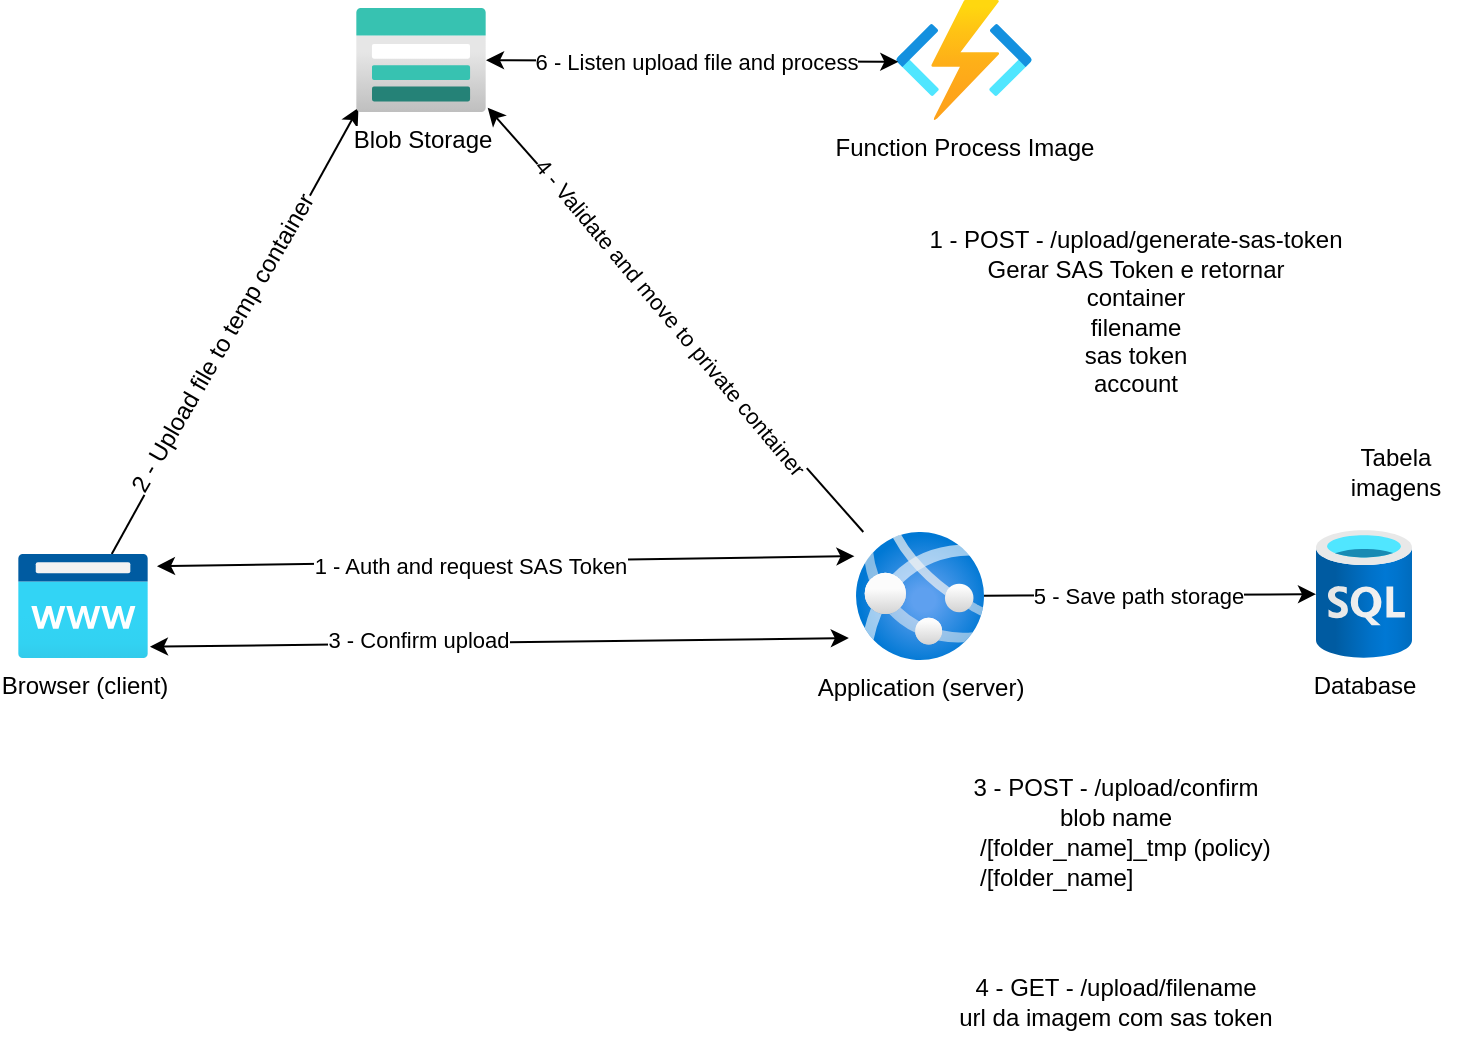 <mxfile>
    <diagram id="NFmvHeVOpDymkLYs1n6z" name="Page-2">
        <mxGraphModel dx="1076" dy="660" grid="1" gridSize="10" guides="1" tooltips="1" connect="1" arrows="1" fold="1" page="1" pageScale="1" pageWidth="827" pageHeight="1169" background="none" math="0" shadow="0">
            <root>
                <mxCell id="0"/>
                <mxCell id="1" parent="0"/>
                <mxCell id="GJhovxHvbcM6OWODD5yA-1" value="Function Process Image" style="aspect=fixed;html=1;points=[];align=center;image;fontSize=12;image=img/lib/azure2/compute/Function_Apps.svg;" parent="1" vertex="1">
                    <mxGeometry x="474" y="19" width="68" height="60" as="geometry"/>
                </mxCell>
                <mxCell id="fPEvHvdyoC7zUVdlnlQl-1" style="edgeStyle=none;html=1;" parent="1" source="GJhovxHvbcM6OWODD5yA-2" target="GJhovxHvbcM6OWODD5yA-5" edge="1">
                    <mxGeometry relative="1" as="geometry"/>
                </mxCell>
                <mxCell id="4Hts2LZpl-cG0n7KmWJ0-17" value="5 - Save path storage" style="edgeLabel;html=1;align=center;verticalAlign=middle;resizable=0;points=[];" parent="fPEvHvdyoC7zUVdlnlQl-1" vertex="1" connectable="0">
                    <mxGeometry x="-0.213" y="3" relative="1" as="geometry">
                        <mxPoint x="11" y="3" as="offset"/>
                    </mxGeometry>
                </mxCell>
                <mxCell id="4Hts2LZpl-cG0n7KmWJ0-2" style="edgeStyle=none;html=1;entryX=1.013;entryY=0.96;entryDx=0;entryDy=0;entryPerimeter=0;" parent="1" source="GJhovxHvbcM6OWODD5yA-2" target="4Hts2LZpl-cG0n7KmWJ0-1" edge="1">
                    <mxGeometry relative="1" as="geometry"/>
                </mxCell>
                <mxCell id="4Hts2LZpl-cG0n7KmWJ0-12" value="4 - Validate and move to private container" style="edgeLabel;html=1;align=center;verticalAlign=middle;resizable=0;points=[];rotation=50;" parent="4Hts2LZpl-cG0n7KmWJ0-2" vertex="1" connectable="0">
                    <mxGeometry x="-0.065" y="3" relative="1" as="geometry">
                        <mxPoint x="-7" y="-11" as="offset"/>
                    </mxGeometry>
                </mxCell>
                <mxCell id="GJhovxHvbcM6OWODD5yA-2" value="Application (server)" style="aspect=fixed;html=1;points=[];align=center;image;fontSize=12;image=img/lib/azure2/compute/App_Services.svg;" parent="1" vertex="1">
                    <mxGeometry x="454" y="285" width="64" height="64" as="geometry"/>
                </mxCell>
                <mxCell id="GJhovxHvbcM6OWODD5yA-5" value="Database" style="aspect=fixed;html=1;points=[];align=center;image;fontSize=12;image=img/lib/azure2/preview/Time_Series_Data_Sets.svg;" parent="1" vertex="1">
                    <mxGeometry x="684" y="284" width="48" height="64" as="geometry"/>
                </mxCell>
                <mxCell id="GJhovxHvbcM6OWODD5yA-8" style="edgeStyle=none;html=1;entryX=-0.012;entryY=0.189;entryDx=0;entryDy=0;entryPerimeter=0;startArrow=classic;startFill=1;exitX=1.069;exitY=0.117;exitDx=0;exitDy=0;exitPerimeter=0;" parent="1" source="GJhovxHvbcM6OWODD5yA-6" target="GJhovxHvbcM6OWODD5yA-2" edge="1">
                    <mxGeometry relative="1" as="geometry"/>
                </mxCell>
                <mxCell id="4Hts2LZpl-cG0n7KmWJ0-10" value="1 - Auth and request SAS Token" style="edgeLabel;html=1;align=center;verticalAlign=middle;resizable=0;points=[];" parent="GJhovxHvbcM6OWODD5yA-8" vertex="1" connectable="0">
                    <mxGeometry x="-0.321" y="3" relative="1" as="geometry">
                        <mxPoint x="38" y="4" as="offset"/>
                    </mxGeometry>
                </mxCell>
                <mxCell id="4Hts2LZpl-cG0n7KmWJ0-7" style="edgeStyle=none;html=1;entryX=0.019;entryY=0.96;entryDx=0;entryDy=0;entryPerimeter=0;" parent="1" source="GJhovxHvbcM6OWODD5yA-6" target="4Hts2LZpl-cG0n7KmWJ0-1" edge="1">
                    <mxGeometry relative="1" as="geometry"/>
                </mxCell>
                <mxCell id="4Hts2LZpl-cG0n7KmWJ0-16" value="&lt;span style=&quot;font-size: 12px;&quot;&gt;2 - Upload file to temp container&lt;/span&gt;" style="edgeLabel;html=1;align=center;verticalAlign=middle;resizable=0;points=[];rotation=-60;" parent="4Hts2LZpl-cG0n7KmWJ0-7" vertex="1" connectable="0">
                    <mxGeometry x="-0.072" y="3" relative="1" as="geometry">
                        <mxPoint as="offset"/>
                    </mxGeometry>
                </mxCell>
                <mxCell id="4Hts2LZpl-cG0n7KmWJ0-13" style="edgeStyle=none;html=1;entryX=-0.056;entryY=0.829;entryDx=0;entryDy=0;entryPerimeter=0;startArrow=classic;startFill=1;exitX=1.015;exitY=0.892;exitDx=0;exitDy=0;exitPerimeter=0;" parent="1" source="GJhovxHvbcM6OWODD5yA-6" target="GJhovxHvbcM6OWODD5yA-2" edge="1">
                    <mxGeometry relative="1" as="geometry"/>
                </mxCell>
                <mxCell id="4Hts2LZpl-cG0n7KmWJ0-14" value="3 - Confirm upload" style="edgeLabel;html=1;align=center;verticalAlign=middle;resizable=0;points=[];" parent="4Hts2LZpl-cG0n7KmWJ0-13" vertex="1" connectable="0">
                    <mxGeometry x="-0.236" y="2" relative="1" as="geometry">
                        <mxPoint as="offset"/>
                    </mxGeometry>
                </mxCell>
                <mxCell id="GJhovxHvbcM6OWODD5yA-6" value="Browser (client)" style="aspect=fixed;html=1;points=[];align=center;image;fontSize=12;image=img/lib/azure2/app_services/App_Service_Domains.svg;" parent="1" vertex="1">
                    <mxGeometry x="35" y="296" width="65" height="52" as="geometry"/>
                </mxCell>
                <mxCell id="4Hts2LZpl-cG0n7KmWJ0-3" style="edgeStyle=none;html=1;entryX=0.017;entryY=0.515;entryDx=0;entryDy=0;entryPerimeter=0;startArrow=classic;startFill=1;" parent="1" source="4Hts2LZpl-cG0n7KmWJ0-1" target="GJhovxHvbcM6OWODD5yA-1" edge="1">
                    <mxGeometry relative="1" as="geometry">
                        <mxPoint x="430" y="49" as="targetPoint"/>
                    </mxGeometry>
                </mxCell>
                <mxCell id="4Hts2LZpl-cG0n7KmWJ0-18" value="6 - Listen upload file and process" style="edgeLabel;html=1;align=center;verticalAlign=middle;resizable=0;points=[];" parent="4Hts2LZpl-cG0n7KmWJ0-3" vertex="1" connectable="0">
                    <mxGeometry x="-0.252" y="1" relative="1" as="geometry">
                        <mxPoint x="28" y="1" as="offset"/>
                    </mxGeometry>
                </mxCell>
                <mxCell id="4Hts2LZpl-cG0n7KmWJ0-1" value="Blob Storage" style="aspect=fixed;html=1;points=[];align=center;image;fontSize=12;image=img/lib/azure2/storage/Storage_Accounts.svg;" parent="1" vertex="1">
                    <mxGeometry x="204" y="23" width="65" height="52" as="geometry"/>
                </mxCell>
                <mxCell id="2" value="1 - POST - /upload/generate-sas-token&lt;br&gt;Gerar SAS Token e retornar&lt;br&gt;container&lt;br&gt;filename&lt;br&gt;sas token&lt;br&gt;account" style="text;html=1;strokeColor=none;fillColor=none;align=center;verticalAlign=middle;whiteSpace=wrap;rounded=0;" parent="1" vertex="1">
                    <mxGeometry x="444" y="130" width="300" height="90" as="geometry"/>
                </mxCell>
                <mxCell id="3" value="3 - POST - /upload/confirm&lt;br&gt;blob name" style="text;html=1;strokeColor=none;fillColor=none;align=center;verticalAlign=middle;whiteSpace=wrap;rounded=0;" parent="1" vertex="1">
                    <mxGeometry x="474" y="390" width="220" height="60" as="geometry"/>
                </mxCell>
                <mxCell id="4" value="/[folder_name]_tmp (policy)&lt;br&gt;/[folder_name]" style="text;html=1;strokeColor=none;fillColor=none;align=left;verticalAlign=middle;whiteSpace=wrap;rounded=0;" parent="1" vertex="1">
                    <mxGeometry x="514" y="430" width="180" height="40" as="geometry"/>
                </mxCell>
                <mxCell id="5" value="4 - GET - /upload/filename&lt;br&gt;url da imagem com sas token" style="text;html=1;strokeColor=none;fillColor=none;align=center;verticalAlign=middle;whiteSpace=wrap;rounded=0;" parent="1" vertex="1">
                    <mxGeometry x="474" y="490" width="220" height="60" as="geometry"/>
                </mxCell>
                <mxCell id="6" value="Tabela&lt;br&gt;imagens" style="text;html=1;strokeColor=none;fillColor=none;align=center;verticalAlign=middle;whiteSpace=wrap;rounded=0;" parent="1" vertex="1">
                    <mxGeometry x="694" y="240" width="60" height="30" as="geometry"/>
                </mxCell>
            </root>
        </mxGraphModel>
    </diagram>
</mxfile>